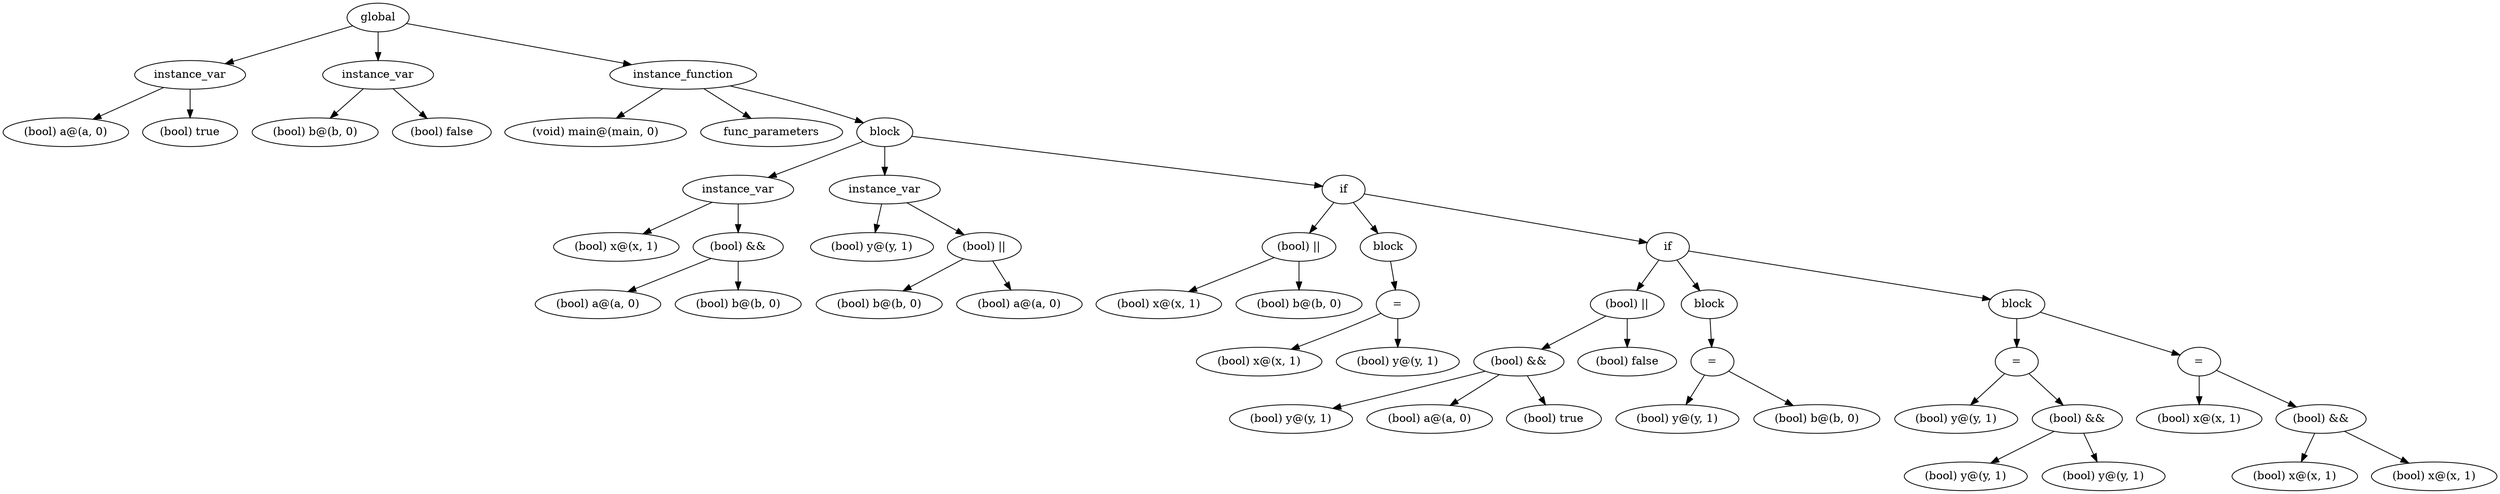 digraph {
graph [ordering="out"];
node0[label="global"];
node1[label="instance_var"];
node2[label="(bool) a@(a, 0)"];
node1 -> node2;
node3[label="(bool) true"];
node1 -> node3;
node0 -> node1;
node4[label="instance_var"];
node5[label="(bool) b@(b, 0)"];
node4 -> node5;
node6[label="(bool) false"];
node4 -> node6;
node0 -> node4;
node7[label="instance_function"];
node8[label="(void) main@(main, 0)"];
node7 -> node8;
node9[label="func_parameters"];
node7 -> node9;
node10[label="block"];
node11[label="instance_var"];
node12[label="(bool) x@(x, 1)"];
node11 -> node12;
node13[label="(bool) &&"];
node14[label="(bool) a@(a, 0)"];
node13 -> node14;
node15[label="(bool) b@(b, 0)"];
node13 -> node15;
node11 -> node13;
node10 -> node11;
node16[label="instance_var"];
node17[label="(bool) y@(y, 1)"];
node16 -> node17;
node18[label="(bool) ||"];
node19[label="(bool) b@(b, 0)"];
node18 -> node19;
node20[label="(bool) a@(a, 0)"];
node18 -> node20;
node16 -> node18;
node10 -> node16;
node21[label="if"];
node22[label="(bool) ||"];
node23[label="(bool) x@(x, 1)"];
node22 -> node23;
node24[label="(bool) b@(b, 0)"];
node22 -> node24;
node21 -> node22;
node25[label="block"];
node26[label="="];
node27[label="(bool) x@(x, 1)"];
node26 -> node27;
node28[label="(bool) y@(y, 1)"];
node26 -> node28;
node25 -> node26;
node21 -> node25;
node29[label="if"];
node30[label="(bool) ||"];
node31[label="(bool) &&"];
node32[label="(bool) y@(y, 1)"];
node31 -> node32;
node33[label="(bool) a@(a, 0)"];
node31 -> node33;
node34[label="(bool) true"];
node31 -> node34;
node30 -> node31;
node35[label="(bool) false"];
node30 -> node35;
node29 -> node30;
node36[label="block"];
node37[label="="];
node38[label="(bool) y@(y, 1)"];
node37 -> node38;
node39[label="(bool) b@(b, 0)"];
node37 -> node39;
node36 -> node37;
node29 -> node36;
node40[label="block"];
node41[label="="];
node42[label="(bool) y@(y, 1)"];
node41 -> node42;
node43[label="(bool) &&"];
node44[label="(bool) y@(y, 1)"];
node43 -> node44;
node45[label="(bool) y@(y, 1)"];
node43 -> node45;
node41 -> node43;
node40 -> node41;
node46[label="="];
node47[label="(bool) x@(x, 1)"];
node46 -> node47;
node48[label="(bool) &&"];
node49[label="(bool) x@(x, 1)"];
node48 -> node49;
node50[label="(bool) x@(x, 1)"];
node48 -> node50;
node46 -> node48;
node40 -> node46;
node29 -> node40;
node21 -> node29;
node10 -> node21;
node7 -> node10;
node0 -> node7;
}
